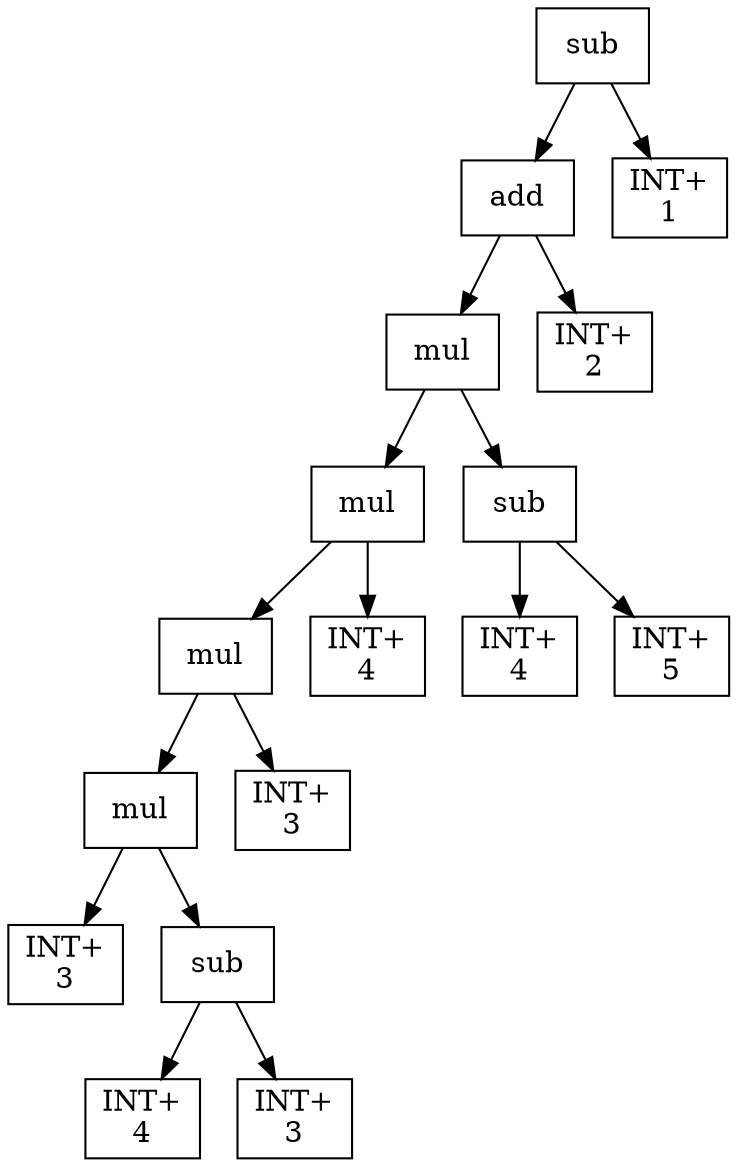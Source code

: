 digraph expr {
  node [shape=box];
  n1 [label="sub"];
  n2 [label="add"];
  n3 [label="mul"];
  n4 [label="mul"];
  n5 [label="mul"];
  n6 [label="mul"];
  n7 [label="INT+\n3"];
  n8 [label="sub"];
  n9 [label="INT+\n4"];
  n10 [label="INT+\n3"];
  n8 -> n9;
  n8 -> n10;
  n6 -> n7;
  n6 -> n8;
  n11 [label="INT+\n3"];
  n5 -> n6;
  n5 -> n11;
  n12 [label="INT+\n4"];
  n4 -> n5;
  n4 -> n12;
  n13 [label="sub"];
  n14 [label="INT+\n4"];
  n15 [label="INT+\n5"];
  n13 -> n14;
  n13 -> n15;
  n3 -> n4;
  n3 -> n13;
  n16 [label="INT+\n2"];
  n2 -> n3;
  n2 -> n16;
  n17 [label="INT+\n1"];
  n1 -> n2;
  n1 -> n17;
}